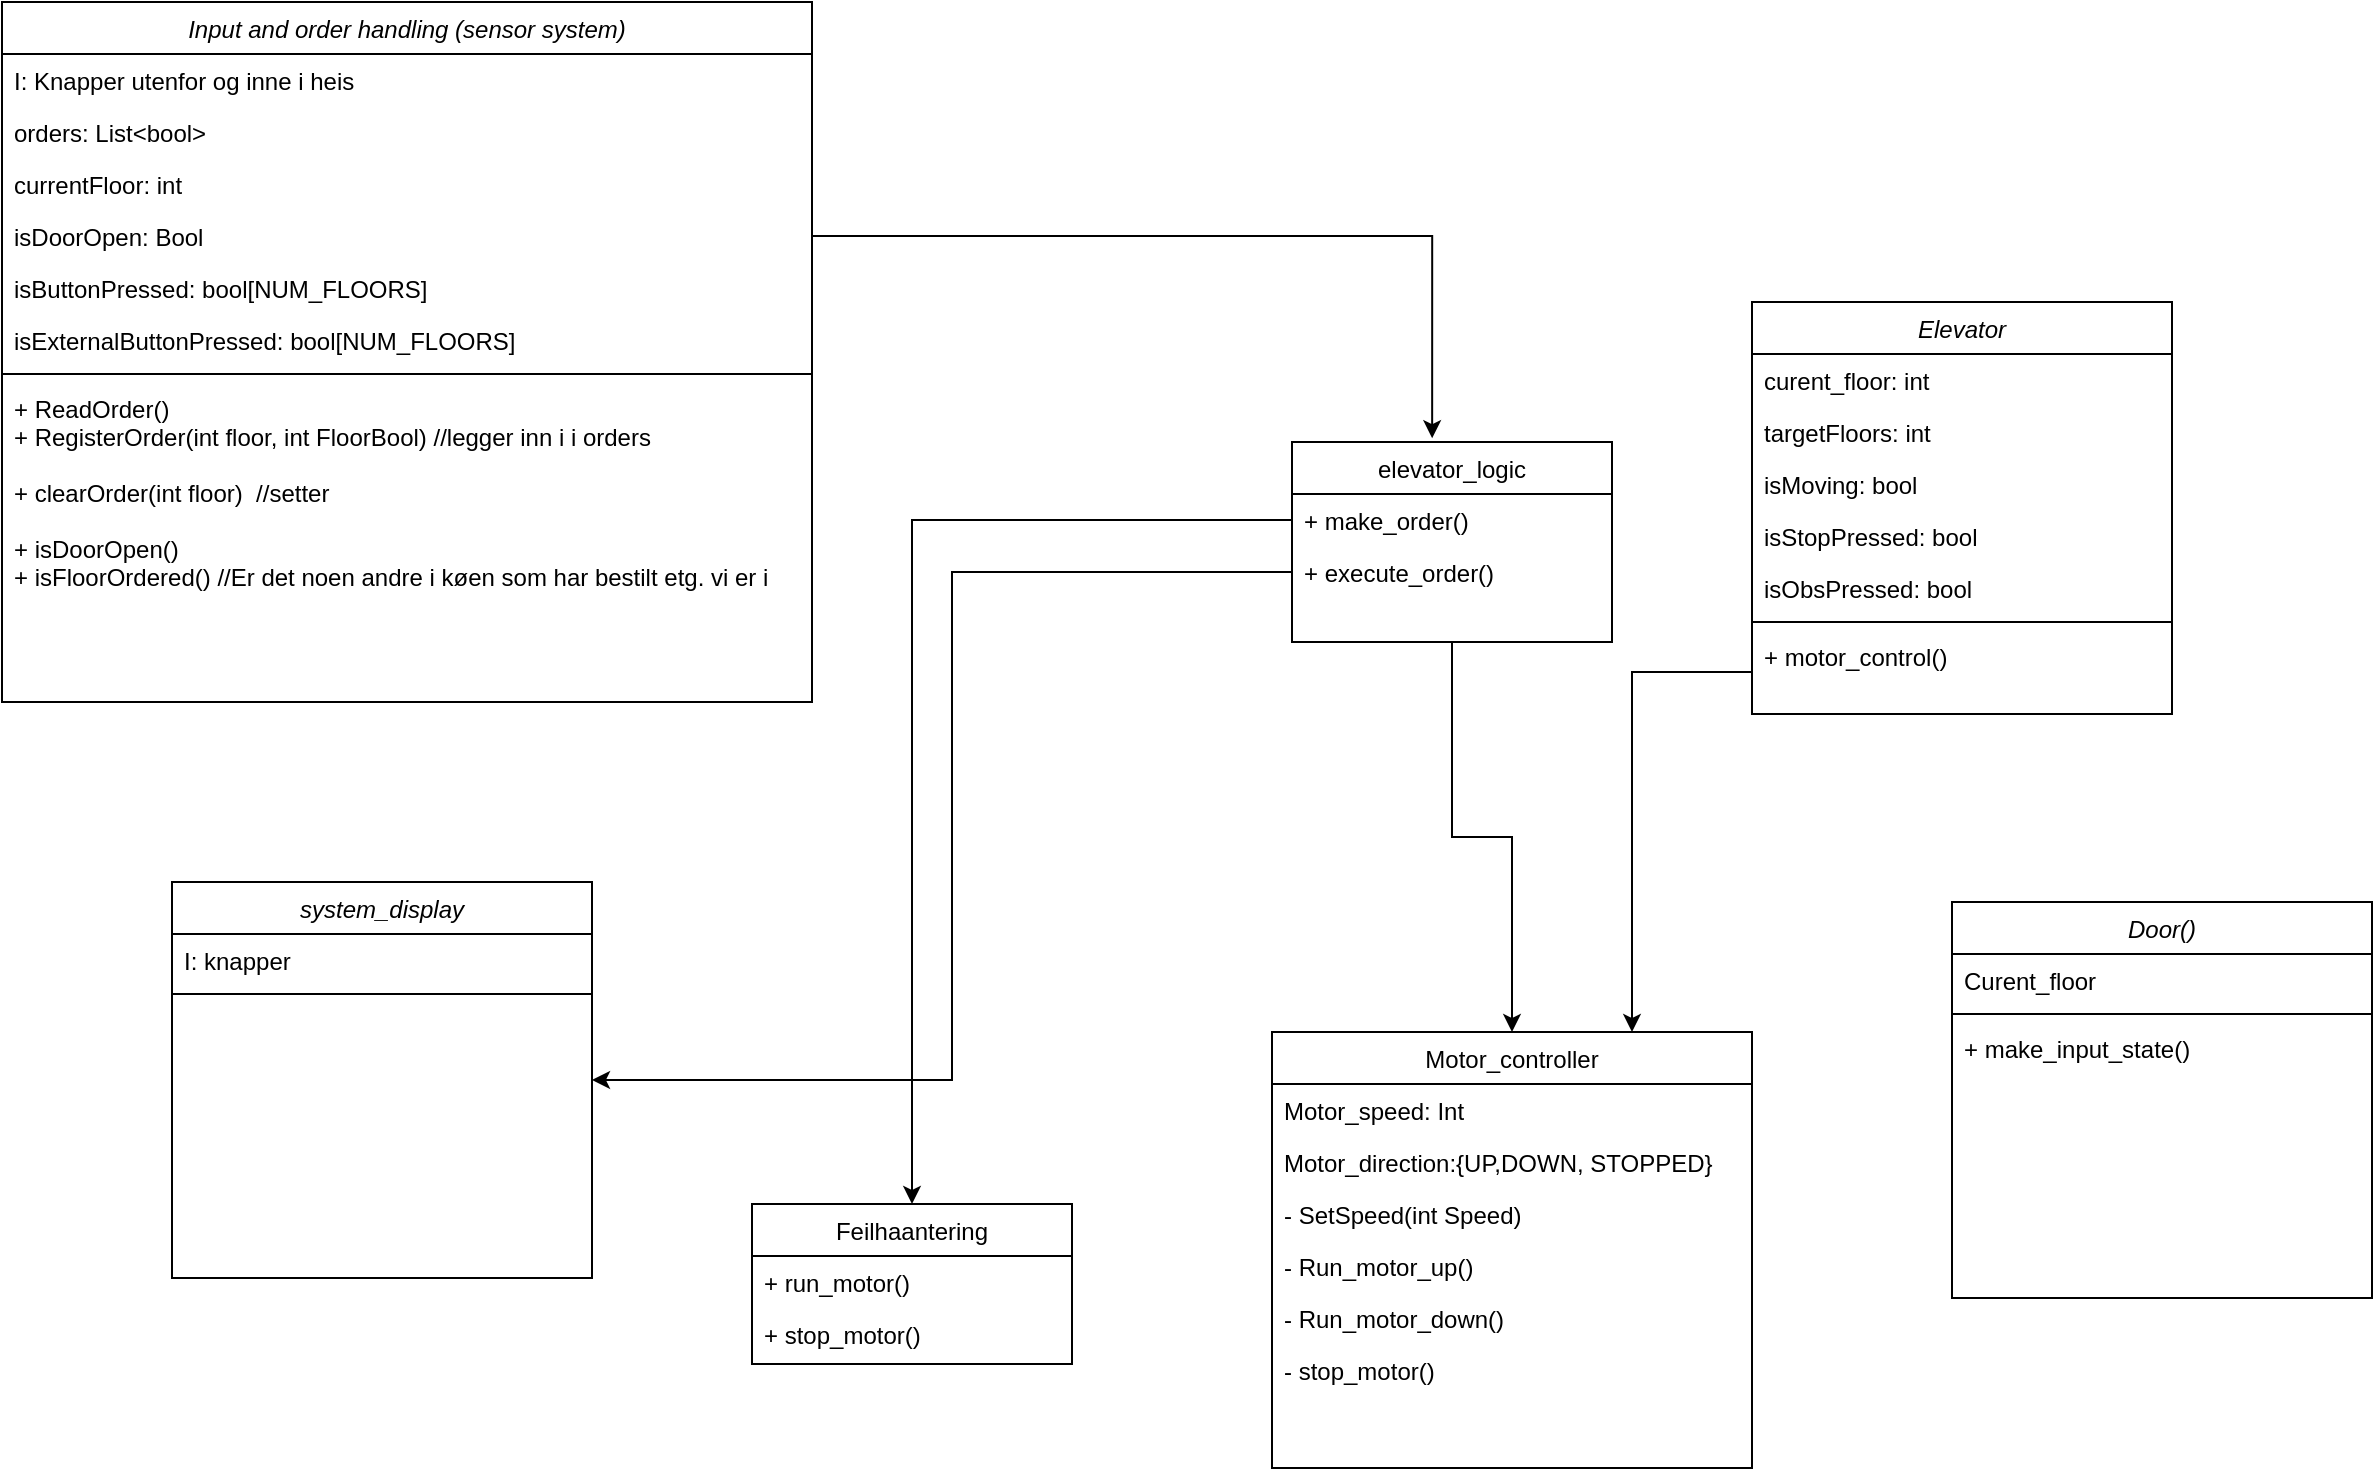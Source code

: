 <mxfile version="26.0.15">
  <diagram id="C5RBs43oDa-KdzZeNtuy" name="Page-1">
    <mxGraphModel dx="993" dy="615" grid="1" gridSize="10" guides="1" tooltips="1" connect="1" arrows="1" fold="1" page="1" pageScale="1" pageWidth="827" pageHeight="1169" math="0" shadow="0">
      <root>
        <mxCell id="WIyWlLk6GJQsqaUBKTNV-0" />
        <mxCell id="WIyWlLk6GJQsqaUBKTNV-1" parent="WIyWlLk6GJQsqaUBKTNV-0" />
        <mxCell id="zkfFHV4jXpPFQw0GAbJ--0" value="Input and order handling (sensor system)" style="swimlane;fontStyle=2;align=center;verticalAlign=top;childLayout=stackLayout;horizontal=1;startSize=26;horizontalStack=0;resizeParent=1;resizeLast=0;collapsible=1;marginBottom=0;rounded=0;shadow=0;strokeWidth=1;" parent="WIyWlLk6GJQsqaUBKTNV-1" vertex="1">
          <mxGeometry x="5" y="70" width="405" height="350" as="geometry">
            <mxRectangle x="230" y="140" width="160" height="26" as="alternateBounds" />
          </mxGeometry>
        </mxCell>
        <mxCell id="zkfFHV4jXpPFQw0GAbJ--1" value="I: Knapper utenfor og inne i heis " style="text;align=left;verticalAlign=top;spacingLeft=4;spacingRight=4;overflow=hidden;rotatable=0;points=[[0,0.5],[1,0.5]];portConstraint=eastwest;" parent="zkfFHV4jXpPFQw0GAbJ--0" vertex="1">
          <mxGeometry y="26" width="405" height="26" as="geometry" />
        </mxCell>
        <mxCell id="JHd0LL-fYqbXASY_5F64-11" value="orders: List&lt;bool&gt;" style="text;align=left;verticalAlign=top;spacingLeft=4;spacingRight=4;overflow=hidden;rotatable=0;points=[[0,0.5],[1,0.5]];portConstraint=eastwest;" vertex="1" parent="zkfFHV4jXpPFQw0GAbJ--0">
          <mxGeometry y="52" width="405" height="26" as="geometry" />
        </mxCell>
        <mxCell id="JHd0LL-fYqbXASY_5F64-12" value="currentFloor: int" style="text;align=left;verticalAlign=top;spacingLeft=4;spacingRight=4;overflow=hidden;rotatable=0;points=[[0,0.5],[1,0.5]];portConstraint=eastwest;" vertex="1" parent="zkfFHV4jXpPFQw0GAbJ--0">
          <mxGeometry y="78" width="405" height="26" as="geometry" />
        </mxCell>
        <mxCell id="JHd0LL-fYqbXASY_5F64-13" value="isDoorOpen: Bool" style="text;align=left;verticalAlign=top;spacingLeft=4;spacingRight=4;overflow=hidden;rotatable=0;points=[[0,0.5],[1,0.5]];portConstraint=eastwest;" vertex="1" parent="zkfFHV4jXpPFQw0GAbJ--0">
          <mxGeometry y="104" width="405" height="26" as="geometry" />
        </mxCell>
        <mxCell id="JHd0LL-fYqbXASY_5F64-15" value="isButtonPressed: bool[NUM_FLOORS]" style="text;align=left;verticalAlign=top;spacingLeft=4;spacingRight=4;overflow=hidden;rotatable=0;points=[[0,0.5],[1,0.5]];portConstraint=eastwest;" vertex="1" parent="zkfFHV4jXpPFQw0GAbJ--0">
          <mxGeometry y="130" width="405" height="26" as="geometry" />
        </mxCell>
        <mxCell id="JHd0LL-fYqbXASY_5F64-17" value="isExternalButtonPressed: bool[NUM_FLOORS]" style="text;align=left;verticalAlign=top;spacingLeft=4;spacingRight=4;overflow=hidden;rotatable=0;points=[[0,0.5],[1,0.5]];portConstraint=eastwest;" vertex="1" parent="zkfFHV4jXpPFQw0GAbJ--0">
          <mxGeometry y="156" width="405" height="26" as="geometry" />
        </mxCell>
        <mxCell id="zkfFHV4jXpPFQw0GAbJ--4" value="" style="line;html=1;strokeWidth=1;align=left;verticalAlign=middle;spacingTop=-1;spacingLeft=3;spacingRight=3;rotatable=0;labelPosition=right;points=[];portConstraint=eastwest;" parent="zkfFHV4jXpPFQw0GAbJ--0" vertex="1">
          <mxGeometry y="182" width="405" height="8" as="geometry" />
        </mxCell>
        <mxCell id="gGuGe2HGPasq8AMypkbp-23" value="+ ReadOrder()&#xa;+ RegisterOrder(int floor, int FloorBool) //legger inn i i orders &#xa;&#xa;+ clearOrder(int floor)  //setter&#xa;&#xa;+ isDoorOpen()&#xa;+ isFloorOrdered() //Er det noen andre i køen som har bestilt etg. vi er i &#xa; " style="text;align=left;verticalAlign=top;spacingLeft=4;spacingRight=4;overflow=hidden;rotatable=0;points=[[0,0.5],[1,0.5]];portConstraint=eastwest;rounded=0;shadow=0;html=0;" parent="zkfFHV4jXpPFQw0GAbJ--0" vertex="1">
          <mxGeometry y="190" width="405" height="134" as="geometry" />
        </mxCell>
        <mxCell id="gGuGe2HGPasq8AMypkbp-16" style="edgeStyle=orthogonalEdgeStyle;rounded=0;orthogonalLoop=1;jettySize=auto;html=1;exitX=0.5;exitY=1;exitDx=0;exitDy=0;entryX=0.5;entryY=0;entryDx=0;entryDy=0;" parent="WIyWlLk6GJQsqaUBKTNV-1" source="gGuGe2HGPasq8AMypkbp-2" target="gGuGe2HGPasq8AMypkbp-10" edge="1">
          <mxGeometry relative="1" as="geometry" />
        </mxCell>
        <mxCell id="gGuGe2HGPasq8AMypkbp-2" value="elevator_logic" style="swimlane;fontStyle=0;align=center;verticalAlign=top;childLayout=stackLayout;horizontal=1;startSize=26;horizontalStack=0;resizeParent=1;resizeLast=0;collapsible=1;marginBottom=0;rounded=0;shadow=0;strokeWidth=1;" parent="WIyWlLk6GJQsqaUBKTNV-1" vertex="1">
          <mxGeometry x="650" y="290" width="160" height="100" as="geometry">
            <mxRectangle x="130" y="380" width="160" height="26" as="alternateBounds" />
          </mxGeometry>
        </mxCell>
        <mxCell id="gGuGe2HGPasq8AMypkbp-3" value="+ make_order()&#xa;" style="text;align=left;verticalAlign=top;spacingLeft=4;spacingRight=4;overflow=hidden;rotatable=0;points=[[0,0.5],[1,0.5]];portConstraint=eastwest;" parent="gGuGe2HGPasq8AMypkbp-2" vertex="1">
          <mxGeometry y="26" width="160" height="26" as="geometry" />
        </mxCell>
        <mxCell id="gGuGe2HGPasq8AMypkbp-4" value="+ execute_order()" style="text;align=left;verticalAlign=top;spacingLeft=4;spacingRight=4;overflow=hidden;rotatable=0;points=[[0,0.5],[1,0.5]];portConstraint=eastwest;rounded=0;shadow=0;html=0;" parent="gGuGe2HGPasq8AMypkbp-2" vertex="1">
          <mxGeometry y="52" width="160" height="26" as="geometry" />
        </mxCell>
        <mxCell id="gGuGe2HGPasq8AMypkbp-10" value="Motor_controller" style="swimlane;fontStyle=0;align=center;verticalAlign=top;childLayout=stackLayout;horizontal=1;startSize=26;horizontalStack=0;resizeParent=1;resizeLast=0;collapsible=1;marginBottom=0;rounded=0;shadow=0;strokeWidth=1;" parent="WIyWlLk6GJQsqaUBKTNV-1" vertex="1">
          <mxGeometry x="640" y="585" width="240" height="218" as="geometry">
            <mxRectangle x="340" y="380" width="170" height="26" as="alternateBounds" />
          </mxGeometry>
        </mxCell>
        <mxCell id="gGuGe2HGPasq8AMypkbp-41" value="Motor_speed: Int" style="text;align=left;verticalAlign=top;spacingLeft=4;spacingRight=4;overflow=hidden;rotatable=0;points=[[0,0.5],[1,0.5]];portConstraint=eastwest;" parent="gGuGe2HGPasq8AMypkbp-10" vertex="1">
          <mxGeometry y="26" width="240" height="26" as="geometry" />
        </mxCell>
        <mxCell id="gGuGe2HGPasq8AMypkbp-40" value="Motor_direction:{UP,DOWN, STOPPED}" style="text;align=left;verticalAlign=top;spacingLeft=4;spacingRight=4;overflow=hidden;rotatable=0;points=[[0,0.5],[1,0.5]];portConstraint=eastwest;" parent="gGuGe2HGPasq8AMypkbp-10" vertex="1">
          <mxGeometry y="52" width="240" height="26" as="geometry" />
        </mxCell>
        <mxCell id="gGuGe2HGPasq8AMypkbp-42" value="- SetSpeed(int Speed)&#xa;" style="text;align=left;verticalAlign=top;spacingLeft=4;spacingRight=4;overflow=hidden;rotatable=0;points=[[0,0.5],[1,0.5]];portConstraint=eastwest;" parent="gGuGe2HGPasq8AMypkbp-10" vertex="1">
          <mxGeometry y="78" width="240" height="26" as="geometry" />
        </mxCell>
        <mxCell id="gGuGe2HGPasq8AMypkbp-15" value="- Run_motor_up()&#xa;" style="text;align=left;verticalAlign=top;spacingLeft=4;spacingRight=4;overflow=hidden;rotatable=0;points=[[0,0.5],[1,0.5]];portConstraint=eastwest;" parent="gGuGe2HGPasq8AMypkbp-10" vertex="1">
          <mxGeometry y="104" width="240" height="26" as="geometry" />
        </mxCell>
        <mxCell id="gGuGe2HGPasq8AMypkbp-43" value="- Run_motor_down()&#xa;" style="text;align=left;verticalAlign=top;spacingLeft=4;spacingRight=4;overflow=hidden;rotatable=0;points=[[0,0.5],[1,0.5]];portConstraint=eastwest;" parent="gGuGe2HGPasq8AMypkbp-10" vertex="1">
          <mxGeometry y="130" width="240" height="26" as="geometry" />
        </mxCell>
        <mxCell id="gGuGe2HGPasq8AMypkbp-11" value="- stop_motor()&#xa;" style="text;align=left;verticalAlign=top;spacingLeft=4;spacingRight=4;overflow=hidden;rotatable=0;points=[[0,0.5],[1,0.5]];portConstraint=eastwest;" parent="gGuGe2HGPasq8AMypkbp-10" vertex="1">
          <mxGeometry y="156" width="240" height="28" as="geometry" />
        </mxCell>
        <mxCell id="gGuGe2HGPasq8AMypkbp-19" value="Feilhaantering" style="swimlane;fontStyle=0;align=center;verticalAlign=top;childLayout=stackLayout;horizontal=1;startSize=26;horizontalStack=0;resizeParent=1;resizeLast=0;collapsible=1;marginBottom=0;rounded=0;shadow=0;strokeWidth=1;" parent="WIyWlLk6GJQsqaUBKTNV-1" vertex="1">
          <mxGeometry x="380" y="671" width="160" height="80" as="geometry">
            <mxRectangle x="340" y="380" width="170" height="26" as="alternateBounds" />
          </mxGeometry>
        </mxCell>
        <mxCell id="gGuGe2HGPasq8AMypkbp-20" value="+ run_motor()&#xa;" style="text;align=left;verticalAlign=top;spacingLeft=4;spacingRight=4;overflow=hidden;rotatable=0;points=[[0,0.5],[1,0.5]];portConstraint=eastwest;" parent="gGuGe2HGPasq8AMypkbp-19" vertex="1">
          <mxGeometry y="26" width="160" height="26" as="geometry" />
        </mxCell>
        <mxCell id="gGuGe2HGPasq8AMypkbp-21" value="+ stop_motor()&#xa;" style="text;align=left;verticalAlign=top;spacingLeft=4;spacingRight=4;overflow=hidden;rotatable=0;points=[[0,0.5],[1,0.5]];portConstraint=eastwest;" parent="gGuGe2HGPasq8AMypkbp-19" vertex="1">
          <mxGeometry y="52" width="160" height="26" as="geometry" />
        </mxCell>
        <mxCell id="gGuGe2HGPasq8AMypkbp-24" style="edgeStyle=orthogonalEdgeStyle;rounded=0;orthogonalLoop=1;jettySize=auto;html=1;exitX=0;exitY=0.5;exitDx=0;exitDy=0;entryX=0.5;entryY=0;entryDx=0;entryDy=0;" parent="WIyWlLk6GJQsqaUBKTNV-1" source="gGuGe2HGPasq8AMypkbp-3" target="gGuGe2HGPasq8AMypkbp-19" edge="1">
          <mxGeometry relative="1" as="geometry" />
        </mxCell>
        <mxCell id="gGuGe2HGPasq8AMypkbp-32" value="system_display" style="swimlane;fontStyle=2;align=center;verticalAlign=top;childLayout=stackLayout;horizontal=1;startSize=26;horizontalStack=0;resizeParent=1;resizeLast=0;collapsible=1;marginBottom=0;rounded=0;shadow=0;strokeWidth=1;" parent="WIyWlLk6GJQsqaUBKTNV-1" vertex="1">
          <mxGeometry x="90" y="510" width="210" height="198" as="geometry">
            <mxRectangle x="230" y="140" width="160" height="26" as="alternateBounds" />
          </mxGeometry>
        </mxCell>
        <mxCell id="gGuGe2HGPasq8AMypkbp-33" value="I: knapper&#xa;" style="text;align=left;verticalAlign=top;spacingLeft=4;spacingRight=4;overflow=hidden;rotatable=0;points=[[0,0.5],[1,0.5]];portConstraint=eastwest;" parent="gGuGe2HGPasq8AMypkbp-32" vertex="1">
          <mxGeometry y="26" width="210" height="26" as="geometry" />
        </mxCell>
        <mxCell id="gGuGe2HGPasq8AMypkbp-34" value="" style="line;html=1;strokeWidth=1;align=left;verticalAlign=middle;spacingTop=-1;spacingLeft=3;spacingRight=3;rotatable=0;labelPosition=right;points=[];portConstraint=eastwest;" parent="gGuGe2HGPasq8AMypkbp-32" vertex="1">
          <mxGeometry y="52" width="210" height="8" as="geometry" />
        </mxCell>
        <mxCell id="gGuGe2HGPasq8AMypkbp-37" style="edgeStyle=orthogonalEdgeStyle;rounded=0;orthogonalLoop=1;jettySize=auto;html=1;exitX=0;exitY=0.5;exitDx=0;exitDy=0;entryX=1;entryY=0.5;entryDx=0;entryDy=0;" parent="WIyWlLk6GJQsqaUBKTNV-1" source="gGuGe2HGPasq8AMypkbp-4" target="gGuGe2HGPasq8AMypkbp-32" edge="1">
          <mxGeometry relative="1" as="geometry">
            <Array as="points">
              <mxPoint x="480" y="355" />
              <mxPoint x="480" y="609" />
            </Array>
          </mxGeometry>
        </mxCell>
        <mxCell id="gGuGe2HGPasq8AMypkbp-52" value="Elevator" style="swimlane;fontStyle=2;align=center;verticalAlign=top;childLayout=stackLayout;horizontal=1;startSize=26;horizontalStack=0;resizeParent=1;resizeLast=0;collapsible=1;marginBottom=0;rounded=0;shadow=0;strokeWidth=1;" parent="WIyWlLk6GJQsqaUBKTNV-1" vertex="1">
          <mxGeometry x="880" y="220" width="210" height="206" as="geometry">
            <mxRectangle x="230" y="140" width="160" height="26" as="alternateBounds" />
          </mxGeometry>
        </mxCell>
        <mxCell id="gGuGe2HGPasq8AMypkbp-53" value="curent_floor: int" style="text;align=left;verticalAlign=top;spacingLeft=4;spacingRight=4;overflow=hidden;rotatable=0;points=[[0,0.5],[1,0.5]];portConstraint=eastwest;" parent="gGuGe2HGPasq8AMypkbp-52" vertex="1">
          <mxGeometry y="26" width="210" height="26" as="geometry" />
        </mxCell>
        <mxCell id="JHd0LL-fYqbXASY_5F64-5" value="targetFloors: int" style="text;align=left;verticalAlign=top;spacingLeft=4;spacingRight=4;overflow=hidden;rotatable=0;points=[[0,0.5],[1,0.5]];portConstraint=eastwest;" vertex="1" parent="gGuGe2HGPasq8AMypkbp-52">
          <mxGeometry y="52" width="210" height="26" as="geometry" />
        </mxCell>
        <mxCell id="JHd0LL-fYqbXASY_5F64-6" value="isMoving: bool" style="text;align=left;verticalAlign=top;spacingLeft=4;spacingRight=4;overflow=hidden;rotatable=0;points=[[0,0.5],[1,0.5]];portConstraint=eastwest;" vertex="1" parent="gGuGe2HGPasq8AMypkbp-52">
          <mxGeometry y="78" width="210" height="26" as="geometry" />
        </mxCell>
        <mxCell id="JHd0LL-fYqbXASY_5F64-7" value="isStopPressed: bool" style="text;align=left;verticalAlign=top;spacingLeft=4;spacingRight=4;overflow=hidden;rotatable=0;points=[[0,0.5],[1,0.5]];portConstraint=eastwest;" vertex="1" parent="gGuGe2HGPasq8AMypkbp-52">
          <mxGeometry y="104" width="210" height="26" as="geometry" />
        </mxCell>
        <mxCell id="JHd0LL-fYqbXASY_5F64-8" value="isObsPressed: bool" style="text;align=left;verticalAlign=top;spacingLeft=4;spacingRight=4;overflow=hidden;rotatable=0;points=[[0,0.5],[1,0.5]];portConstraint=eastwest;" vertex="1" parent="gGuGe2HGPasq8AMypkbp-52">
          <mxGeometry y="130" width="210" height="26" as="geometry" />
        </mxCell>
        <mxCell id="gGuGe2HGPasq8AMypkbp-54" value="" style="line;html=1;strokeWidth=1;align=left;verticalAlign=middle;spacingTop=-1;spacingLeft=3;spacingRight=3;rotatable=0;labelPosition=right;points=[];portConstraint=eastwest;" parent="gGuGe2HGPasq8AMypkbp-52" vertex="1">
          <mxGeometry y="156" width="210" height="8" as="geometry" />
        </mxCell>
        <mxCell id="gGuGe2HGPasq8AMypkbp-55" value="+ motor_control()" style="text;align=left;verticalAlign=top;spacingLeft=4;spacingRight=4;overflow=hidden;rotatable=0;points=[[0,0.5],[1,0.5]];portConstraint=eastwest;rounded=0;shadow=0;html=0;" parent="gGuGe2HGPasq8AMypkbp-52" vertex="1">
          <mxGeometry y="164" width="210" height="42" as="geometry" />
        </mxCell>
        <mxCell id="JHd0LL-fYqbXASY_5F64-0" value="Door()" style="swimlane;fontStyle=2;align=center;verticalAlign=top;childLayout=stackLayout;horizontal=1;startSize=26;horizontalStack=0;resizeParent=1;resizeLast=0;collapsible=1;marginBottom=0;rounded=0;shadow=0;strokeWidth=1;" vertex="1" parent="WIyWlLk6GJQsqaUBKTNV-1">
          <mxGeometry x="980" y="520" width="210" height="198" as="geometry">
            <mxRectangle x="230" y="140" width="160" height="26" as="alternateBounds" />
          </mxGeometry>
        </mxCell>
        <mxCell id="JHd0LL-fYqbXASY_5F64-1" value="Curent_floor " style="text;align=left;verticalAlign=top;spacingLeft=4;spacingRight=4;overflow=hidden;rotatable=0;points=[[0,0.5],[1,0.5]];portConstraint=eastwest;" vertex="1" parent="JHd0LL-fYqbXASY_5F64-0">
          <mxGeometry y="26" width="210" height="26" as="geometry" />
        </mxCell>
        <mxCell id="JHd0LL-fYqbXASY_5F64-2" value="" style="line;html=1;strokeWidth=1;align=left;verticalAlign=middle;spacingTop=-1;spacingLeft=3;spacingRight=3;rotatable=0;labelPosition=right;points=[];portConstraint=eastwest;" vertex="1" parent="JHd0LL-fYqbXASY_5F64-0">
          <mxGeometry y="52" width="210" height="8" as="geometry" />
        </mxCell>
        <mxCell id="JHd0LL-fYqbXASY_5F64-3" value="+ make_input_state()" style="text;align=left;verticalAlign=top;spacingLeft=4;spacingRight=4;overflow=hidden;rotatable=0;points=[[0,0.5],[1,0.5]];portConstraint=eastwest;rounded=0;shadow=0;html=0;" vertex="1" parent="JHd0LL-fYqbXASY_5F64-0">
          <mxGeometry y="60" width="210" height="42" as="geometry" />
        </mxCell>
        <mxCell id="JHd0LL-fYqbXASY_5F64-9" style="edgeStyle=orthogonalEdgeStyle;rounded=0;orthogonalLoop=1;jettySize=auto;html=1;exitX=0;exitY=0.5;exitDx=0;exitDy=0;entryX=0.75;entryY=0;entryDx=0;entryDy=0;" edge="1" parent="WIyWlLk6GJQsqaUBKTNV-1" source="gGuGe2HGPasq8AMypkbp-55" target="gGuGe2HGPasq8AMypkbp-10">
          <mxGeometry relative="1" as="geometry" />
        </mxCell>
        <mxCell id="JHd0LL-fYqbXASY_5F64-20" style="edgeStyle=orthogonalEdgeStyle;rounded=0;orthogonalLoop=1;jettySize=auto;html=1;exitX=1;exitY=0.5;exitDx=0;exitDy=0;entryX=0.438;entryY=-0.019;entryDx=0;entryDy=0;entryPerimeter=0;" edge="1" parent="WIyWlLk6GJQsqaUBKTNV-1" source="JHd0LL-fYqbXASY_5F64-13" target="gGuGe2HGPasq8AMypkbp-2">
          <mxGeometry relative="1" as="geometry" />
        </mxCell>
      </root>
    </mxGraphModel>
  </diagram>
</mxfile>
